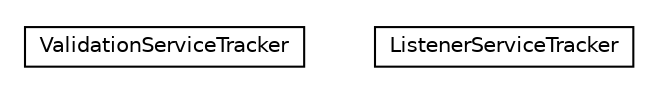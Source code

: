 #!/usr/local/bin/dot
#
# Class diagram 
# Generated by UMLGraph version R5_6-24-gf6e263 (http://www.umlgraph.org/)
#

digraph G {
	edge [fontname="Helvetica",fontsize=10,labelfontname="Helvetica",labelfontsize=10];
	node [fontname="Helvetica",fontsize=10,shape=plaintext];
	nodesep=0.25;
	ranksep=0.5;
	// org.universAAL.ucc.configuration.model.servicetracker.ValidationServiceTracker
	c14772 [label=<<table title="org.universAAL.ucc.configuration.model.servicetracker.ValidationServiceTracker" border="0" cellborder="1" cellspacing="0" cellpadding="2" port="p" href="./ValidationServiceTracker.html">
		<tr><td><table border="0" cellspacing="0" cellpadding="1">
<tr><td align="center" balign="center"> ValidationServiceTracker </td></tr>
		</table></td></tr>
		</table>>, URL="./ValidationServiceTracker.html", fontname="Helvetica", fontcolor="black", fontsize=10.0];
	// org.universAAL.ucc.configuration.model.servicetracker.ListenerServiceTracker
	c14773 [label=<<table title="org.universAAL.ucc.configuration.model.servicetracker.ListenerServiceTracker" border="0" cellborder="1" cellspacing="0" cellpadding="2" port="p" href="./ListenerServiceTracker.html">
		<tr><td><table border="0" cellspacing="0" cellpadding="1">
<tr><td align="center" balign="center"> ListenerServiceTracker </td></tr>
		</table></td></tr>
		</table>>, URL="./ListenerServiceTracker.html", fontname="Helvetica", fontcolor="black", fontsize=10.0];
}

